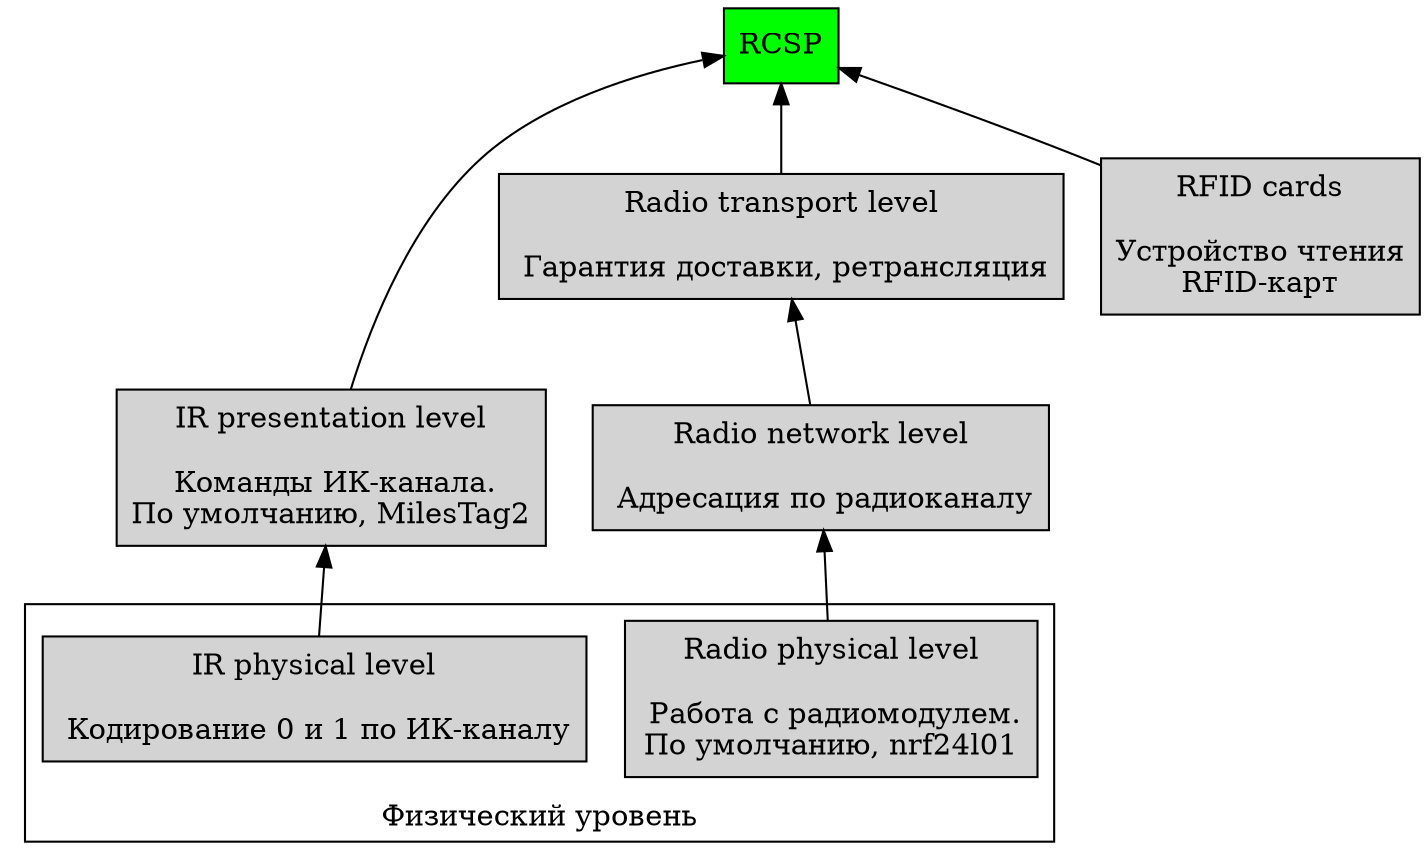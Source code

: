 digraph RCSP {
  node[shape="box", style="filled", margin="0.1"];
  rankdir="BT"
  
  subgraph cluster_physlevel {
    node [shape="box"];
    label = "Физический уровень";
    "ir_phys";
    radio_pres;
  }
  
  rcsp[label="RCSP", fillcolor="green", fontcolor="black"]
  ir_phys[label="IR physical level\n\n Кодирование 0 и 1 по ИК-каналу"]
  ir_pres[label="IR presentation level\n\n Команды ИК-канала.\nПо умолчанию, MilesTag2"]
  
  radio_pres[label="Radio physical level\n\n Работа с радиомодулем.\nПо умолчанию, nrf24l01"]
  radio_net[label="Radio network level\n\n Адресация по радиоканалу"]
  radio_transport[label="Radio transport level\n\n Гарантия доставки, ретрансляция"]
  
  rfid[label="RFID cards\n\nУстройство чтения\nRFID-карт"]
  
  ir_phys -> ir_pres -> rcsp;
  radio_pres -> radio_net -> radio_transport -> rcsp
  rfid -> "rcsp"
}
